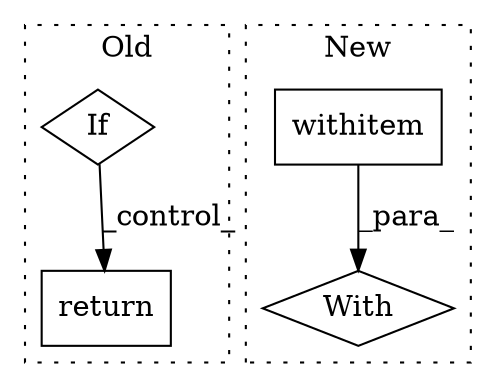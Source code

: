 digraph G {
subgraph cluster0 {
1 [label="If" a="96" s="5186,5196" l="3,14" shape="diamond"];
4 [label="return" a="93" s="5210" l="7" shape="box"];
label = "Old";
style="dotted";
}
subgraph cluster1 {
2 [label="withitem" a="49" s="6308" l="5" shape="box"];
3 [label="With" a="39" s="6303,6313" l="5,28" shape="diamond"];
label = "New";
style="dotted";
}
1 -> 4 [label="_control_"];
2 -> 3 [label="_para_"];
}